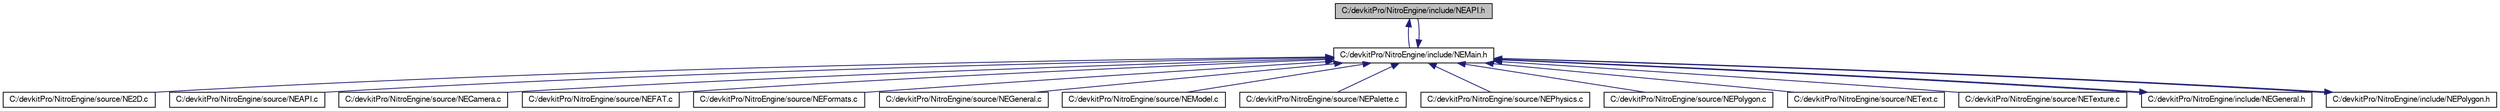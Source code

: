 digraph G
{
  bgcolor="transparent";
  edge [fontname="FreeSans",fontsize=10,labelfontname="FreeSans",labelfontsize=10];
  node [fontname="FreeSans",fontsize=10,shape=record];
  Node1 [label="C:/devkitPro/NitroEngine/include/NEAPI.h",height=0.2,width=0.4,color="black", fillcolor="grey75", style="filled" fontcolor="black"];
  Node1 -> Node2 [dir=back,color="midnightblue",fontsize=10,style="solid",fontname="FreeSans"];
  Node2 [label="C:/devkitPro/NitroEngine/include/NEMain.h",height=0.2,width=0.4,color="black",URL="$_n_e_main_8h.html",tooltip="Main file of Nitro Engine."];
  Node2 -> Node3 [dir=back,color="midnightblue",fontsize=10,style="solid",fontname="FreeSans"];
  Node3 [label="C:/devkitPro/NitroEngine/source/NE2D.c",height=0.2,width=0.4,color="black",URL="$_n_e2_d_8c.html"];
  Node2 -> Node4 [dir=back,color="midnightblue",fontsize=10,style="solid",fontname="FreeSans"];
  Node4 [label="C:/devkitPro/NitroEngine/source/NEAPI.c",height=0.2,width=0.4,color="black",URL="$_n_e_a_p_i_8c.html"];
  Node2 -> Node5 [dir=back,color="midnightblue",fontsize=10,style="solid",fontname="FreeSans"];
  Node5 [label="C:/devkitPro/NitroEngine/source/NECamera.c",height=0.2,width=0.4,color="black",URL="$_n_e_camera_8c.html"];
  Node2 -> Node6 [dir=back,color="midnightblue",fontsize=10,style="solid",fontname="FreeSans"];
  Node6 [label="C:/devkitPro/NitroEngine/source/NEFAT.c",height=0.2,width=0.4,color="black",URL="$_n_e_f_a_t_8c.html"];
  Node2 -> Node7 [dir=back,color="midnightblue",fontsize=10,style="solid",fontname="FreeSans"];
  Node7 [label="C:/devkitPro/NitroEngine/source/NEFormats.c",height=0.2,width=0.4,color="black",URL="$_n_e_formats_8c.html"];
  Node2 -> Node8 [dir=back,color="midnightblue",fontsize=10,style="solid",fontname="FreeSans"];
  Node8 [label="C:/devkitPro/NitroEngine/source/NEGeneral.c",height=0.2,width=0.4,color="black",URL="$_n_e_general_8c.html"];
  Node2 -> Node9 [dir=back,color="midnightblue",fontsize=10,style="solid",fontname="FreeSans"];
  Node9 [label="C:/devkitPro/NitroEngine/source/NEModel.c",height=0.2,width=0.4,color="black",URL="$_n_e_model_8c.html"];
  Node2 -> Node10 [dir=back,color="midnightblue",fontsize=10,style="solid",fontname="FreeSans"];
  Node10 [label="C:/devkitPro/NitroEngine/source/NEPalette.c",height=0.2,width=0.4,color="black",URL="$_n_e_palette_8c.html"];
  Node2 -> Node11 [dir=back,color="midnightblue",fontsize=10,style="solid",fontname="FreeSans"];
  Node11 [label="C:/devkitPro/NitroEngine/source/NEPhysics.c",height=0.2,width=0.4,color="black",URL="$_n_e_physics_8c.html"];
  Node2 -> Node12 [dir=back,color="midnightblue",fontsize=10,style="solid",fontname="FreeSans"];
  Node12 [label="C:/devkitPro/NitroEngine/source/NEPolygon.c",height=0.2,width=0.4,color="black",URL="$_n_e_polygon_8c.html"];
  Node2 -> Node13 [dir=back,color="midnightblue",fontsize=10,style="solid",fontname="FreeSans"];
  Node13 [label="C:/devkitPro/NitroEngine/source/NEText.c",height=0.2,width=0.4,color="black",URL="$_n_e_text_8c.html"];
  Node2 -> Node14 [dir=back,color="midnightblue",fontsize=10,style="solid",fontname="FreeSans"];
  Node14 [label="C:/devkitPro/NitroEngine/source/NETexture.c",height=0.2,width=0.4,color="black",URL="$_n_e_texture_8c.html"];
  Node2 -> Node1 [dir=back,color="midnightblue",fontsize=10,style="solid",fontname="FreeSans"];
  Node2 -> Node15 [dir=back,color="midnightblue",fontsize=10,style="solid",fontname="FreeSans"];
  Node15 [label="C:/devkitPro/NitroEngine/include/NEGeneral.h",height=0.2,width=0.4,color="black",URL="$_n_e_general_8h.html",tooltip="Init 3D mode and process functions."];
  Node15 -> Node2 [dir=back,color="midnightblue",fontsize=10,style="solid",fontname="FreeSans"];
  Node2 -> Node16 [dir=back,color="midnightblue",fontsize=10,style="solid",fontname="FreeSans"];
  Node16 [label="C:/devkitPro/NitroEngine/include/NEPolygon.h",height=0.2,width=0.4,color="black",URL="$_n_e_polygon_8h.html",tooltip="Functions to draw polygons and more..."];
  Node16 -> Node2 [dir=back,color="midnightblue",fontsize=10,style="solid",fontname="FreeSans"];
}
